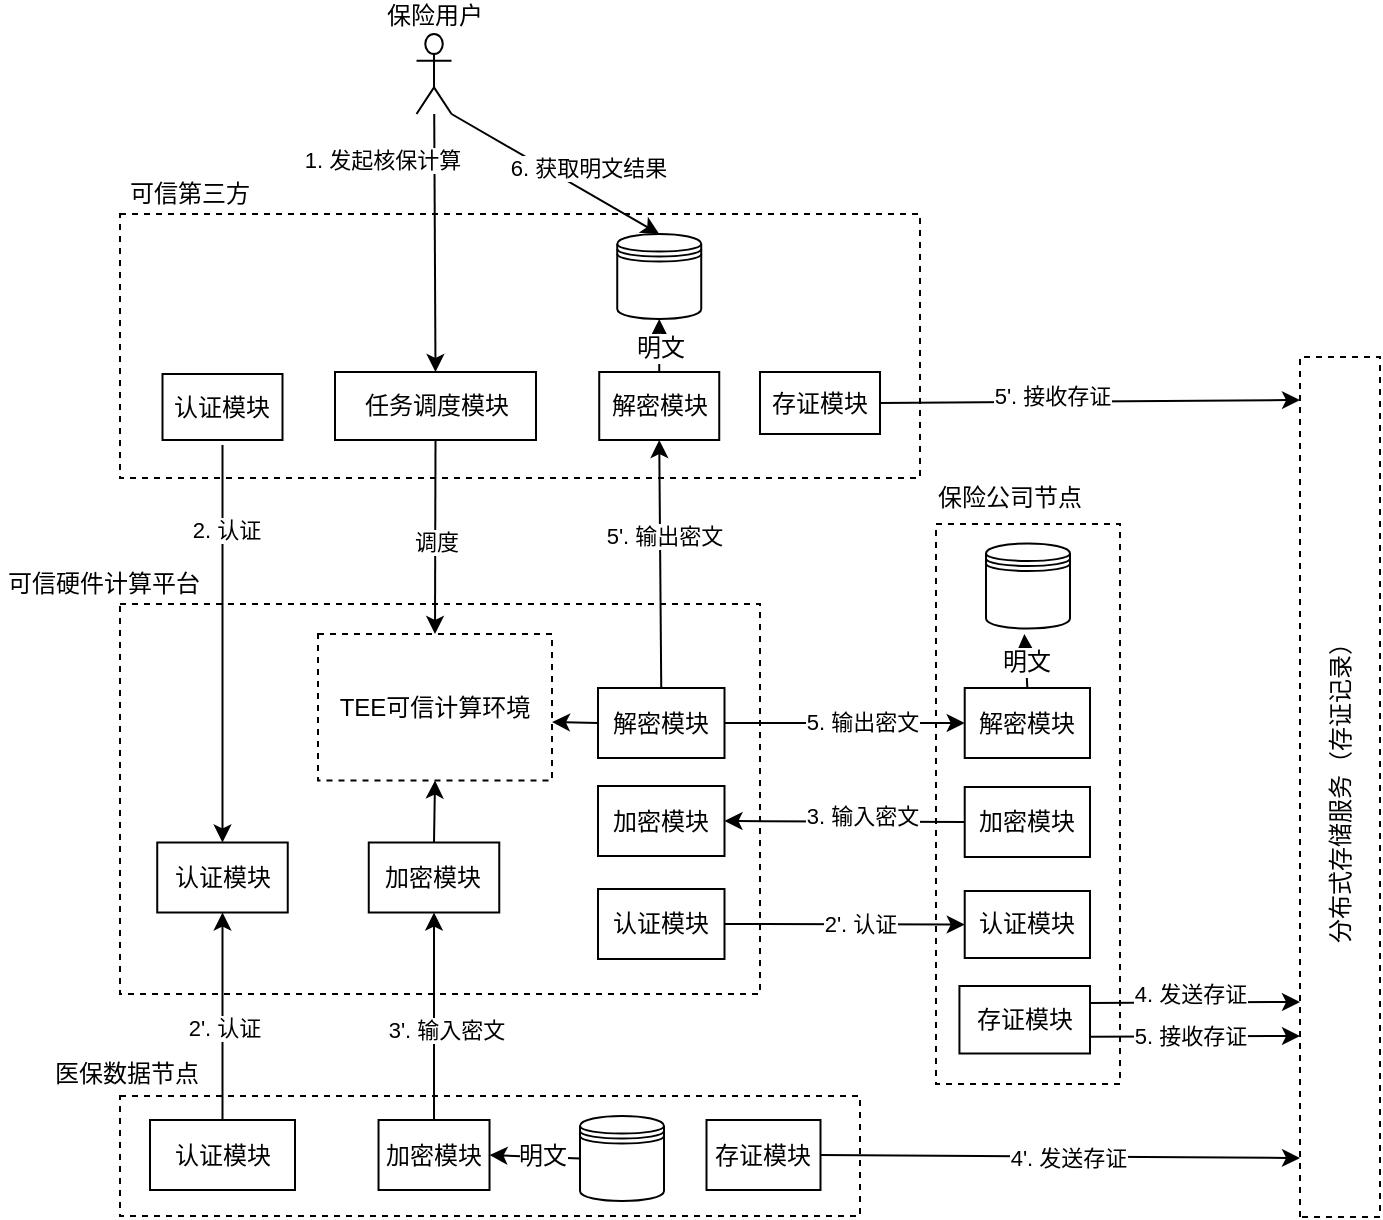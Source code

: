 <mxfile version="13.2.6" type="github">
  <diagram id="kCpKwJVJHfybIE9ixX9i" name="Page-1">
    <mxGraphModel dx="1186" dy="637" grid="1" gridSize="10" guides="1" tooltips="1" connect="1" arrows="1" fold="1" page="1" pageScale="1" pageWidth="827" pageHeight="1169" math="0" shadow="0">
      <root>
        <mxCell id="0" />
        <mxCell id="1" parent="0" />
        <mxCell id="xvBowT36RqXCjo3gfy6g-13" value="" style="rounded=0;whiteSpace=wrap;html=1;dashed=1;" parent="1" vertex="1">
          <mxGeometry x="220" y="340" width="400" height="132" as="geometry" />
        </mxCell>
        <mxCell id="SZwGPWXOhueTDgwkdfKL-1" value="" style="rounded=0;whiteSpace=wrap;html=1;fillColor=none;labelPosition=center;verticalLabelPosition=middle;align=center;verticalAlign=middle;dashed=1;" parent="1" vertex="1">
          <mxGeometry x="220" y="535" width="320" height="195" as="geometry" />
        </mxCell>
        <mxCell id="OjVrjrg3rD40EN0auv7F-11" value="TEE可信计算环境" style="rounded=0;whiteSpace=wrap;html=1;dashed=1;" parent="1" vertex="1">
          <mxGeometry x="319" y="550" width="117" height="73.25" as="geometry" />
        </mxCell>
        <mxCell id="SZwGPWXOhueTDgwkdfKL-69" value="" style="rounded=0;whiteSpace=wrap;html=1;dashed=1;" parent="1" vertex="1">
          <mxGeometry x="628" y="495" width="92" height="280" as="geometry" />
        </mxCell>
        <mxCell id="SZwGPWXOhueTDgwkdfKL-43" value="" style="rounded=0;whiteSpace=wrap;html=1;dashed=1;" parent="1" vertex="1">
          <mxGeometry x="220" y="781" width="370" height="60" as="geometry" />
        </mxCell>
        <mxCell id="SZwGPWXOhueTDgwkdfKL-9" value="加密模块" style="rounded=0;whiteSpace=wrap;html=1;" parent="1" vertex="1">
          <mxGeometry x="349.26" y="793" width="55.5" height="35" as="geometry" />
        </mxCell>
        <mxCell id="SZwGPWXOhueTDgwkdfKL-15" value="" style="endArrow=classic;html=1;exitX=0.5;exitY=1;exitDx=0;exitDy=0;entryX=0.5;entryY=0;entryDx=0;entryDy=0;" parent="1" source="M_KhwPdWLZJoRcsW6HB1-10" target="OjVrjrg3rD40EN0auv7F-11" edge="1">
          <mxGeometry width="50" height="50" relative="1" as="geometry">
            <mxPoint x="367.5" y="460" as="sourcePoint" />
            <mxPoint x="368" y="524" as="targetPoint" />
          </mxGeometry>
        </mxCell>
        <mxCell id="BUfUKCFpLpPubceJvn2R-16" value="调度" style="edgeLabel;html=1;align=center;verticalAlign=middle;resizable=0;points=[];" parent="SZwGPWXOhueTDgwkdfKL-15" vertex="1" connectable="0">
          <mxGeometry x="-0.171" y="-2" relative="1" as="geometry">
            <mxPoint x="2.3" y="10.49" as="offset" />
          </mxGeometry>
        </mxCell>
        <mxCell id="SZwGPWXOhueTDgwkdfKL-44" value="" style="endArrow=classic;html=1;entryX=1;entryY=0.5;entryDx=0;entryDy=0;exitX=0;exitY=0.5;exitDx=0;exitDy=0;" parent="1" source="hLvF4qnSd27FchQN7vqN-2" target="SZwGPWXOhueTDgwkdfKL-9" edge="1">
          <mxGeometry width="50" height="50" relative="1" as="geometry">
            <mxPoint x="291" y="864.842" as="sourcePoint" />
            <mxPoint x="256.5" y="711.5" as="targetPoint" />
          </mxGeometry>
        </mxCell>
        <mxCell id="SZwGPWXOhueTDgwkdfKL-75" value="明文" style="text;html=1;align=center;verticalAlign=middle;resizable=0;points=[];labelBackgroundColor=#ffffff;" parent="SZwGPWXOhueTDgwkdfKL-44" vertex="1" connectable="0">
          <mxGeometry x="-0.142" y="-1" relative="1" as="geometry">
            <mxPoint as="offset" />
          </mxGeometry>
        </mxCell>
        <mxCell id="SZwGPWXOhueTDgwkdfKL-70" value="解密模块" style="rounded=0;whiteSpace=wrap;html=1;" parent="1" vertex="1">
          <mxGeometry x="642.36" y="577" width="62.64" height="35" as="geometry" />
        </mxCell>
        <mxCell id="SZwGPWXOhueTDgwkdfKL-71" value="存证模块" style="rounded=0;whiteSpace=wrap;html=1;fillColor=none;" parent="1" vertex="1">
          <mxGeometry x="639.72" y="726" width="65.28" height="33.75" as="geometry" />
        </mxCell>
        <mxCell id="SZwGPWXOhueTDgwkdfKL-73" value="" style="endArrow=classic;html=1;exitX=0.5;exitY=0;exitDx=0;exitDy=0;" parent="1" source="SZwGPWXOhueTDgwkdfKL-70" edge="1">
          <mxGeometry width="50" height="50" relative="1" as="geometry">
            <mxPoint x="697.5" y="615" as="sourcePoint" />
            <mxPoint x="672.18" y="550" as="targetPoint" />
          </mxGeometry>
        </mxCell>
        <mxCell id="SZwGPWXOhueTDgwkdfKL-76" value="明文" style="text;html=1;align=center;verticalAlign=middle;resizable=0;points=[];labelBackgroundColor=#ffffff;" parent="SZwGPWXOhueTDgwkdfKL-73" vertex="1" connectable="0">
          <mxGeometry x="-0.057" relative="1" as="geometry">
            <mxPoint as="offset" />
          </mxGeometry>
        </mxCell>
        <mxCell id="SZwGPWXOhueTDgwkdfKL-74" value="保险公司节点" style="text;html=1;strokeColor=none;fillColor=none;align=center;verticalAlign=middle;whiteSpace=wrap;rounded=0;" parent="1" vertex="1">
          <mxGeometry x="625" y="472" width="80" height="20" as="geometry" />
        </mxCell>
        <mxCell id="WDAiJp-4TPZIHqZEOYhD-1" value="分布式存储服务（存证记录）" style="rounded=0;whiteSpace=wrap;html=1;dashed=1;rotation=-90;" parent="1" vertex="1">
          <mxGeometry x="615" y="606.5" width="430" height="40" as="geometry" />
        </mxCell>
        <mxCell id="WDAiJp-4TPZIHqZEOYhD-6" value="" style="endArrow=classic;html=1;exitX=1;exitY=0.5;exitDx=0;exitDy=0;" parent="1" source="OjVrjrg3rD40EN0auv7F-17" edge="1">
          <mxGeometry width="50" height="50" relative="1" as="geometry">
            <mxPoint x="-17.5" y="477.25" as="sourcePoint" />
            <mxPoint x="810" y="812" as="targetPoint" />
          </mxGeometry>
        </mxCell>
        <mxCell id="eiTHEiBmJHi0xDywlC6Z-12" value="4&#39;. 发送存证" style="edgeLabel;html=1;align=center;verticalAlign=middle;resizable=0;points=[];" parent="WDAiJp-4TPZIHqZEOYhD-6" vertex="1" connectable="0">
          <mxGeometry x="0.036" relative="1" as="geometry">
            <mxPoint as="offset" />
          </mxGeometry>
        </mxCell>
        <mxCell id="01yYLrN6eulc1W3Ah3Q7-1" value="可信硬件计算平台" style="text;html=1;strokeColor=none;fillColor=none;align=center;verticalAlign=middle;whiteSpace=wrap;rounded=0;" parent="1" vertex="1">
          <mxGeometry x="160" y="515" width="104.25" height="20" as="geometry" />
        </mxCell>
        <mxCell id="SZwGPWXOhueTDgwkdfKL-45" value="医保数据节点" style="text;html=1;strokeColor=none;fillColor=none;align=center;verticalAlign=middle;whiteSpace=wrap;rounded=0;" parent="1" vertex="1">
          <mxGeometry x="183.44" y="759.75" width="80.81" height="20" as="geometry" />
        </mxCell>
        <mxCell id="514z2jhj-mgd7bg3V13R-2" value="" style="endArrow=classic;html=1;exitX=1;exitY=0.25;exitDx=0;exitDy=0;" parent="1" source="SZwGPWXOhueTDgwkdfKL-71" edge="1">
          <mxGeometry width="50" height="50" relative="1" as="geometry">
            <mxPoint x="829" y="690" as="sourcePoint" />
            <mxPoint x="810" y="734" as="targetPoint" />
          </mxGeometry>
        </mxCell>
        <mxCell id="OjVrjrg3rD40EN0auv7F-28" value="4. 发送存证" style="edgeLabel;html=1;align=center;verticalAlign=middle;resizable=0;points=[];" parent="514z2jhj-mgd7bg3V13R-2" vertex="1" connectable="0">
          <mxGeometry x="-0.226" y="-1" relative="1" as="geometry">
            <mxPoint x="9.74" y="-5.7" as="offset" />
          </mxGeometry>
        </mxCell>
        <mxCell id="BUfUKCFpLpPubceJvn2R-19" value="" style="endArrow=classic;html=1;exitX=0.5;exitY=0;exitDx=0;exitDy=0;entryX=0.5;entryY=1;entryDx=0;entryDy=0;" parent="1" source="SZwGPWXOhueTDgwkdfKL-9" target="OjVrjrg3rD40EN0auv7F-10" edge="1">
          <mxGeometry width="50" height="50" relative="1" as="geometry">
            <mxPoint x="160" y="630" as="sourcePoint" />
            <mxPoint x="210" y="580" as="targetPoint" />
          </mxGeometry>
        </mxCell>
        <mxCell id="OjVrjrg3rD40EN0auv7F-29" value="3&#39;. 输入密文" style="edgeLabel;html=1;align=center;verticalAlign=middle;resizable=0;points=[];" parent="BUfUKCFpLpPubceJvn2R-19" vertex="1" connectable="0">
          <mxGeometry x="-0.135" y="2" relative="1" as="geometry">
            <mxPoint x="8" as="offset" />
          </mxGeometry>
        </mxCell>
        <mxCell id="OjVrjrg3rD40EN0auv7F-1" value="认证模块" style="rounded=0;whiteSpace=wrap;html=1;" parent="1" vertex="1">
          <mxGeometry x="235" y="793" width="72.5" height="35" as="geometry" />
        </mxCell>
        <mxCell id="OjVrjrg3rD40EN0auv7F-3" value="认证模块" style="rounded=0;whiteSpace=wrap;html=1;" parent="1" vertex="1">
          <mxGeometry x="238.62" y="654.25" width="65.25" height="35" as="geometry" />
        </mxCell>
        <mxCell id="OjVrjrg3rD40EN0auv7F-7" value="认证模块" style="rounded=0;whiteSpace=wrap;html=1;" parent="1" vertex="1">
          <mxGeometry x="642.36" y="678.5" width="62.64" height="33.5" as="geometry" />
        </mxCell>
        <mxCell id="OjVrjrg3rD40EN0auv7F-10" value="加密模块" style="rounded=0;whiteSpace=wrap;html=1;" parent="1" vertex="1">
          <mxGeometry x="344.38" y="654.25" width="65.25" height="35" as="geometry" />
        </mxCell>
        <mxCell id="OjVrjrg3rD40EN0auv7F-14" value="加密模块" style="rounded=0;whiteSpace=wrap;html=1;" parent="1" vertex="1">
          <mxGeometry x="459" y="626" width="63.25" height="35" as="geometry" />
        </mxCell>
        <mxCell id="OjVrjrg3rD40EN0auv7F-15" value="解密模块" style="rounded=0;whiteSpace=wrap;html=1;" parent="1" vertex="1">
          <mxGeometry x="459" y="577" width="63.25" height="35" as="geometry" />
        </mxCell>
        <mxCell id="OjVrjrg3rD40EN0auv7F-16" value="" style="endArrow=classic;html=1;exitX=0.5;exitY=0;exitDx=0;exitDy=0;entryX=0.5;entryY=1;entryDx=0;entryDy=0;" parent="1" source="OjVrjrg3rD40EN0auv7F-1" target="OjVrjrg3rD40EN0auv7F-3" edge="1">
          <mxGeometry width="50" height="50" relative="1" as="geometry">
            <mxPoint x="-7.5" y="651.75" as="sourcePoint" />
            <mxPoint x="230" y="598.08" as="targetPoint" />
          </mxGeometry>
        </mxCell>
        <mxCell id="OjVrjrg3rD40EN0auv7F-31" value="2&#39;. 认证" style="edgeLabel;html=1;align=center;verticalAlign=middle;resizable=0;points=[];" parent="OjVrjrg3rD40EN0auv7F-16" vertex="1" connectable="0">
          <mxGeometry x="-0.309" y="4" relative="1" as="geometry">
            <mxPoint x="5" y="-10" as="offset" />
          </mxGeometry>
        </mxCell>
        <mxCell id="OjVrjrg3rD40EN0auv7F-17" value="存证模块" style="rounded=0;whiteSpace=wrap;html=1;" parent="1" vertex="1">
          <mxGeometry x="513.25" y="793" width="57" height="35" as="geometry" />
        </mxCell>
        <mxCell id="OjVrjrg3rD40EN0auv7F-22" value="" style="endArrow=classic;html=1;entryX=0;entryY=0.5;entryDx=0;entryDy=0;exitX=1;exitY=0.5;exitDx=0;exitDy=0;" parent="1" source="OjVrjrg3rD40EN0auv7F-15" target="SZwGPWXOhueTDgwkdfKL-70" edge="1">
          <mxGeometry width="50" height="50" relative="1" as="geometry">
            <mxPoint x="762.36" y="651" as="sourcePoint" />
            <mxPoint x="805" y="615" as="targetPoint" />
          </mxGeometry>
        </mxCell>
        <mxCell id="OjVrjrg3rD40EN0auv7F-32" value="5. 输出密文" style="edgeLabel;html=1;align=center;verticalAlign=middle;resizable=0;points=[];" parent="OjVrjrg3rD40EN0auv7F-22" vertex="1" connectable="0">
          <mxGeometry x="-0.154" y="3" relative="1" as="geometry">
            <mxPoint x="17.78" y="2.14" as="offset" />
          </mxGeometry>
        </mxCell>
        <mxCell id="OjVrjrg3rD40EN0auv7F-23" value="" style="endArrow=classic;html=1;entryX=0;entryY=0.5;entryDx=0;entryDy=0;exitX=1;exitY=0.5;exitDx=0;exitDy=0;" parent="1" source="xvBowT36RqXCjo3gfy6g-25" target="OjVrjrg3rD40EN0auv7F-7" edge="1">
          <mxGeometry width="50" height="50" relative="1" as="geometry">
            <mxPoint x="555.25" y="575" as="sourcePoint" />
            <mxPoint x="760" y="597.5" as="targetPoint" />
          </mxGeometry>
        </mxCell>
        <mxCell id="OjVrjrg3rD40EN0auv7F-33" value="2&#39;. 认证" style="edgeLabel;html=1;align=center;verticalAlign=middle;resizable=0;points=[];" parent="OjVrjrg3rD40EN0auv7F-23" vertex="1" connectable="0">
          <mxGeometry x="-0.23" y="1" relative="1" as="geometry">
            <mxPoint x="21.75" y="1.15" as="offset" />
          </mxGeometry>
        </mxCell>
        <mxCell id="OjVrjrg3rD40EN0auv7F-24" value="" style="endArrow=classic;html=1;exitX=0.5;exitY=0;exitDx=0;exitDy=0;entryX=0.5;entryY=1;entryDx=0;entryDy=0;" parent="1" source="OjVrjrg3rD40EN0auv7F-10" target="OjVrjrg3rD40EN0auv7F-11" edge="1">
          <mxGeometry width="50" height="50" relative="1" as="geometry">
            <mxPoint x="352" y="670" as="sourcePoint" />
            <mxPoint x="402" y="620" as="targetPoint" />
          </mxGeometry>
        </mxCell>
        <mxCell id="OjVrjrg3rD40EN0auv7F-25" value="" style="endArrow=classic;html=1;exitX=0;exitY=0.5;exitDx=0;exitDy=0;entryX=1;entryY=0.601;entryDx=0;entryDy=0;entryPerimeter=0;" parent="1" source="OjVrjrg3rD40EN0auv7F-15" target="OjVrjrg3rD40EN0auv7F-11" edge="1">
          <mxGeometry width="50" height="50" relative="1" as="geometry">
            <mxPoint x="352" y="670" as="sourcePoint" />
            <mxPoint x="439" y="598" as="targetPoint" />
          </mxGeometry>
        </mxCell>
        <mxCell id="xvBowT36RqXCjo3gfy6g-1" value="保险用户" style="shape=umlActor;verticalLabelPosition=top;labelBackgroundColor=#ffffff;verticalAlign=bottom;html=1;outlineConnect=0;labelPosition=center;align=center;" parent="1" vertex="1">
          <mxGeometry x="368.26" y="250" width="17.5" height="40" as="geometry" />
        </mxCell>
        <mxCell id="xvBowT36RqXCjo3gfy6g-9" value="" style="endArrow=classic;html=1;entryX=1;entryY=0.5;entryDx=0;entryDy=0;exitX=0;exitY=0.5;exitDx=0;exitDy=0;" parent="1" source="xvBowT36RqXCjo3gfy6g-28" target="OjVrjrg3rD40EN0auv7F-14" edge="1">
          <mxGeometry width="50" height="50" relative="1" as="geometry">
            <mxPoint x="710" y="567" as="sourcePoint" />
            <mxPoint x="390" y="520" as="targetPoint" />
          </mxGeometry>
        </mxCell>
        <mxCell id="xvBowT36RqXCjo3gfy6g-10" value="3. 输入密文" style="edgeLabel;html=1;align=center;verticalAlign=middle;resizable=0;points=[];" parent="xvBowT36RqXCjo3gfy6g-9" vertex="1" connectable="0">
          <mxGeometry x="0.129" y="-3" relative="1" as="geometry">
            <mxPoint x="16" as="offset" />
          </mxGeometry>
        </mxCell>
        <mxCell id="xvBowT36RqXCjo3gfy6g-14" value="解密模块" style="rounded=0;whiteSpace=wrap;html=1;" parent="1" vertex="1">
          <mxGeometry x="459.62" y="419" width="60" height="34" as="geometry" />
        </mxCell>
        <mxCell id="xvBowT36RqXCjo3gfy6g-15" value="认证模块" style="rounded=0;whiteSpace=wrap;html=1;fillColor=none;" parent="1" vertex="1">
          <mxGeometry x="241.25" y="420" width="60" height="33" as="geometry" />
        </mxCell>
        <mxCell id="xvBowT36RqXCjo3gfy6g-17" value="" style="endArrow=classic;html=1;exitX=0.5;exitY=0;exitDx=0;exitDy=0;entryX=0.5;entryY=1;entryDx=0;entryDy=0;" parent="1" source="xvBowT36RqXCjo3gfy6g-14" target="xvBowT36RqXCjo3gfy6g-31" edge="1">
          <mxGeometry width="50" height="50" relative="1" as="geometry">
            <mxPoint x="232.5" y="398.5" as="sourcePoint" />
            <mxPoint x="342.57" y="385.5" as="targetPoint" />
          </mxGeometry>
        </mxCell>
        <mxCell id="xvBowT36RqXCjo3gfy6g-18" value="明文" style="text;html=1;align=center;verticalAlign=middle;resizable=0;points=[];labelBackgroundColor=#ffffff;" parent="xvBowT36RqXCjo3gfy6g-17" vertex="1" connectable="0">
          <mxGeometry x="-0.057" relative="1" as="geometry">
            <mxPoint as="offset" />
          </mxGeometry>
        </mxCell>
        <mxCell id="xvBowT36RqXCjo3gfy6g-19" value="可信第三方" style="text;html=1;strokeColor=none;fillColor=none;align=center;verticalAlign=middle;whiteSpace=wrap;rounded=0;" parent="1" vertex="1">
          <mxGeometry x="220" y="320" width="70.39" height="20" as="geometry" />
        </mxCell>
        <mxCell id="xvBowT36RqXCjo3gfy6g-21" value="存证模块" style="rounded=0;whiteSpace=wrap;html=1;" parent="1" vertex="1">
          <mxGeometry x="540" y="419" width="60" height="31" as="geometry" />
        </mxCell>
        <mxCell id="xvBowT36RqXCjo3gfy6g-25" value="认证模块" style="rounded=0;whiteSpace=wrap;html=1;" parent="1" vertex="1">
          <mxGeometry x="459" y="677.5" width="63.25" height="35" as="geometry" />
        </mxCell>
        <mxCell id="xvBowT36RqXCjo3gfy6g-11" value="" style="endArrow=classic;html=1;exitX=0.5;exitY=0;exitDx=0;exitDy=0;entryX=0.5;entryY=1;entryDx=0;entryDy=0;" parent="1" source="OjVrjrg3rD40EN0auv7F-15" target="xvBowT36RqXCjo3gfy6g-14" edge="1">
          <mxGeometry width="50" height="50" relative="1" as="geometry">
            <mxPoint x="340" y="500" as="sourcePoint" />
            <mxPoint x="447.62" y="445" as="targetPoint" />
          </mxGeometry>
        </mxCell>
        <mxCell id="xvBowT36RqXCjo3gfy6g-24" value="5&#39;. 输出密文" style="edgeLabel;html=1;align=center;verticalAlign=middle;resizable=0;points=[];" parent="xvBowT36RqXCjo3gfy6g-11" vertex="1" connectable="0">
          <mxGeometry x="-0.464" y="-1" relative="1" as="geometry">
            <mxPoint y="-43" as="offset" />
          </mxGeometry>
        </mxCell>
        <mxCell id="xvBowT36RqXCjo3gfy6g-28" value="加密模块" style="rounded=0;whiteSpace=wrap;html=1;" parent="1" vertex="1">
          <mxGeometry x="642.36" y="626.5" width="62.64" height="35" as="geometry" />
        </mxCell>
        <mxCell id="xvBowT36RqXCjo3gfy6g-30" value="" style="endArrow=classic;html=1;entryX=0.5;entryY=0;entryDx=0;entryDy=0;" parent="1" source="xvBowT36RqXCjo3gfy6g-1" target="M_KhwPdWLZJoRcsW6HB1-10" edge="1">
          <mxGeometry width="50" height="50" relative="1" as="geometry">
            <mxPoint x="245" y="560" as="sourcePoint" />
            <mxPoint x="367.157" y="419" as="targetPoint" />
          </mxGeometry>
        </mxCell>
        <mxCell id="M_KhwPdWLZJoRcsW6HB1-16" value="1. 发起核保计算" style="edgeLabel;html=1;align=center;verticalAlign=middle;resizable=0;points=[];" parent="xvBowT36RqXCjo3gfy6g-30" vertex="1" connectable="0">
          <mxGeometry x="-0.442" y="-1" relative="1" as="geometry">
            <mxPoint x="-26" y="-13" as="offset" />
          </mxGeometry>
        </mxCell>
        <mxCell id="xvBowT36RqXCjo3gfy6g-31" value="" style="shape=datastore;whiteSpace=wrap;html=1;" parent="1" vertex="1">
          <mxGeometry x="468.62" y="350" width="42" height="42.5" as="geometry" />
        </mxCell>
        <mxCell id="M_KhwPdWLZJoRcsW6HB1-1" value="" style="endArrow=classic;html=1;entryX=0.5;entryY=0;entryDx=0;entryDy=0;exitX=1;exitY=1;exitDx=0;exitDy=0;exitPerimeter=0;" parent="1" source="xvBowT36RqXCjo3gfy6g-1" target="xvBowT36RqXCjo3gfy6g-31" edge="1">
          <mxGeometry width="50" height="50" relative="1" as="geometry">
            <mxPoint x="368" y="270" as="sourcePoint" />
            <mxPoint x="510" y="510" as="targetPoint" />
          </mxGeometry>
        </mxCell>
        <mxCell id="M_KhwPdWLZJoRcsW6HB1-15" value="6. 获取明文结果" style="edgeLabel;html=1;align=center;verticalAlign=middle;resizable=0;points=[];" parent="M_KhwPdWLZJoRcsW6HB1-1" vertex="1" connectable="0">
          <mxGeometry x="-0.212" relative="1" as="geometry">
            <mxPoint x="27" y="3" as="offset" />
          </mxGeometry>
        </mxCell>
        <mxCell id="M_KhwPdWLZJoRcsW6HB1-3" value="" style="endArrow=classic;html=1;exitX=0.5;exitY=1;exitDx=0;exitDy=0;entryX=0.5;entryY=0;entryDx=0;entryDy=0;" parent="1" target="OjVrjrg3rD40EN0auv7F-3" edge="1">
          <mxGeometry width="50" height="50" relative="1" as="geometry">
            <mxPoint x="271.25" y="455.5" as="sourcePoint" />
            <mxPoint x="271.245" y="639.25" as="targetPoint" />
          </mxGeometry>
        </mxCell>
        <mxCell id="M_KhwPdWLZJoRcsW6HB1-7" value="2. 认证" style="edgeLabel;html=1;align=center;verticalAlign=middle;resizable=0;points=[];" parent="M_KhwPdWLZJoRcsW6HB1-3" vertex="1" connectable="0">
          <mxGeometry x="-0.099" y="2" relative="1" as="geometry">
            <mxPoint y="-47" as="offset" />
          </mxGeometry>
        </mxCell>
        <mxCell id="M_KhwPdWLZJoRcsW6HB1-8" value="" style="endArrow=classic;html=1;exitX=1;exitY=0.5;exitDx=0;exitDy=0;" parent="1" source="xvBowT36RqXCjo3gfy6g-21" edge="1">
          <mxGeometry width="50" height="50" relative="1" as="geometry">
            <mxPoint x="460" y="620" as="sourcePoint" />
            <mxPoint x="810" y="433" as="targetPoint" />
          </mxGeometry>
        </mxCell>
        <mxCell id="M_KhwPdWLZJoRcsW6HB1-9" value="5&#39;. 接收存证" style="edgeLabel;html=1;align=center;verticalAlign=middle;resizable=0;points=[];" parent="M_KhwPdWLZJoRcsW6HB1-8" vertex="1" connectable="0">
          <mxGeometry x="-0.182" y="3" relative="1" as="geometry">
            <mxPoint as="offset" />
          </mxGeometry>
        </mxCell>
        <mxCell id="M_KhwPdWLZJoRcsW6HB1-10" value="任务调度模块" style="rounded=0;whiteSpace=wrap;html=1;" parent="1" vertex="1">
          <mxGeometry x="327.5" y="419" width="100.5" height="34" as="geometry" />
        </mxCell>
        <mxCell id="M_KhwPdWLZJoRcsW6HB1-21" value="" style="endArrow=classic;html=1;exitX=1;exitY=0.75;exitDx=0;exitDy=0;" parent="1" source="SZwGPWXOhueTDgwkdfKL-71" edge="1">
          <mxGeometry width="50" height="50" relative="1" as="geometry">
            <mxPoint x="829" y="696" as="sourcePoint" />
            <mxPoint x="810" y="751" as="targetPoint" />
          </mxGeometry>
        </mxCell>
        <mxCell id="M_KhwPdWLZJoRcsW6HB1-22" value="5. 接收存证" style="edgeLabel;html=1;align=center;verticalAlign=middle;resizable=0;points=[];" parent="M_KhwPdWLZJoRcsW6HB1-21" vertex="1" connectable="0">
          <mxGeometry x="-0.226" y="-1" relative="1" as="geometry">
            <mxPoint x="9.71" y="-1.84" as="offset" />
          </mxGeometry>
        </mxCell>
        <mxCell id="hLvF4qnSd27FchQN7vqN-1" value="" style="shape=datastore;whiteSpace=wrap;html=1;" vertex="1" parent="1">
          <mxGeometry x="653" y="504.75" width="42" height="42.5" as="geometry" />
        </mxCell>
        <mxCell id="hLvF4qnSd27FchQN7vqN-2" value="" style="shape=datastore;whiteSpace=wrap;html=1;" vertex="1" parent="1">
          <mxGeometry x="450" y="791" width="42" height="42.5" as="geometry" />
        </mxCell>
      </root>
    </mxGraphModel>
  </diagram>
</mxfile>
